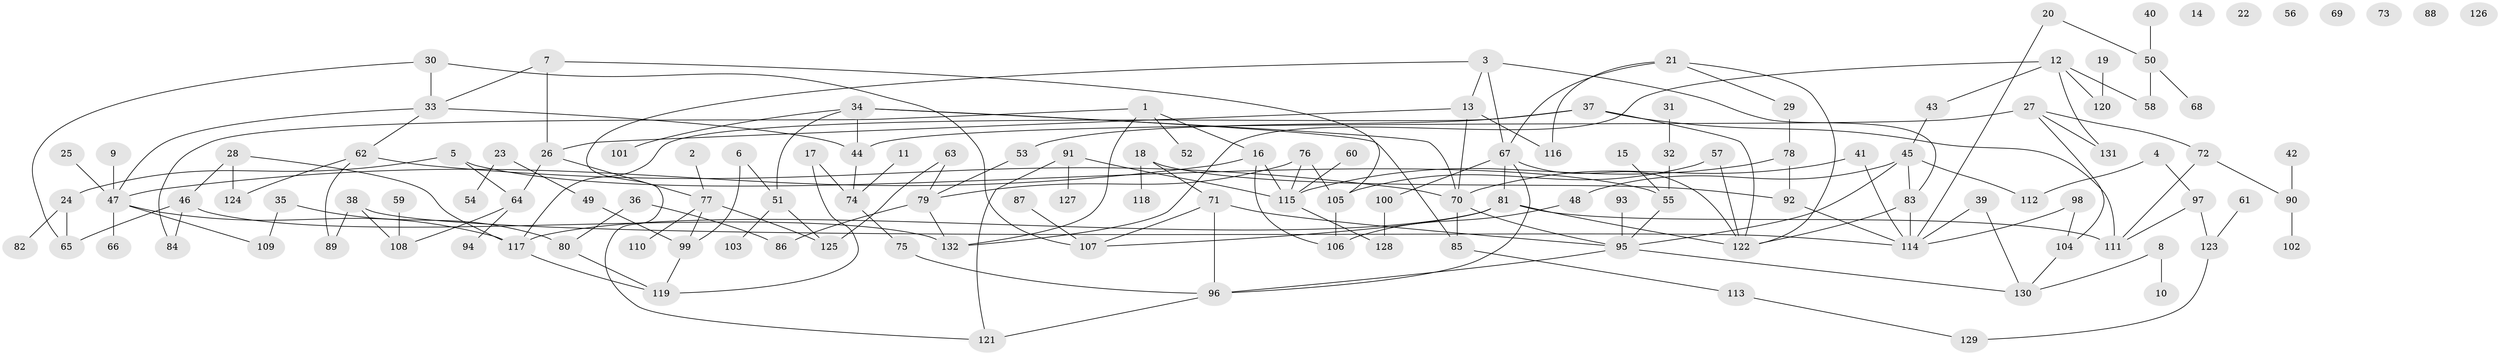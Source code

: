 // coarse degree distribution, {2: 0.2441860465116279, 1: 0.1744186046511628, 4: 0.19767441860465115, 6: 0.08139534883720931, 5: 0.08139534883720931, 3: 0.19767441860465115, 8: 0.011627906976744186, 7: 0.011627906976744186}
// Generated by graph-tools (version 1.1) at 2025/35/03/04/25 23:35:55]
// undirected, 132 vertices, 177 edges
graph export_dot {
  node [color=gray90,style=filled];
  1;
  2;
  3;
  4;
  5;
  6;
  7;
  8;
  9;
  10;
  11;
  12;
  13;
  14;
  15;
  16;
  17;
  18;
  19;
  20;
  21;
  22;
  23;
  24;
  25;
  26;
  27;
  28;
  29;
  30;
  31;
  32;
  33;
  34;
  35;
  36;
  37;
  38;
  39;
  40;
  41;
  42;
  43;
  44;
  45;
  46;
  47;
  48;
  49;
  50;
  51;
  52;
  53;
  54;
  55;
  56;
  57;
  58;
  59;
  60;
  61;
  62;
  63;
  64;
  65;
  66;
  67;
  68;
  69;
  70;
  71;
  72;
  73;
  74;
  75;
  76;
  77;
  78;
  79;
  80;
  81;
  82;
  83;
  84;
  85;
  86;
  87;
  88;
  89;
  90;
  91;
  92;
  93;
  94;
  95;
  96;
  97;
  98;
  99;
  100;
  101;
  102;
  103;
  104;
  105;
  106;
  107;
  108;
  109;
  110;
  111;
  112;
  113;
  114;
  115;
  116;
  117;
  118;
  119;
  120;
  121;
  122;
  123;
  124;
  125;
  126;
  127;
  128;
  129;
  130;
  131;
  132;
  1 -- 16;
  1 -- 52;
  1 -- 84;
  1 -- 132;
  2 -- 77;
  3 -- 13;
  3 -- 67;
  3 -- 83;
  3 -- 121;
  4 -- 97;
  4 -- 112;
  5 -- 24;
  5 -- 55;
  5 -- 64;
  6 -- 51;
  6 -- 99;
  7 -- 26;
  7 -- 33;
  7 -- 105;
  8 -- 10;
  8 -- 130;
  9 -- 47;
  11 -- 74;
  12 -- 43;
  12 -- 58;
  12 -- 120;
  12 -- 131;
  12 -- 132;
  13 -- 26;
  13 -- 70;
  13 -- 116;
  15 -- 55;
  16 -- 47;
  16 -- 106;
  16 -- 115;
  17 -- 74;
  17 -- 119;
  18 -- 71;
  18 -- 92;
  18 -- 118;
  19 -- 120;
  20 -- 50;
  20 -- 114;
  21 -- 29;
  21 -- 67;
  21 -- 116;
  21 -- 122;
  23 -- 49;
  23 -- 54;
  24 -- 65;
  24 -- 82;
  25 -- 47;
  26 -- 64;
  26 -- 77;
  27 -- 44;
  27 -- 72;
  27 -- 104;
  27 -- 131;
  28 -- 46;
  28 -- 117;
  28 -- 124;
  29 -- 78;
  30 -- 33;
  30 -- 65;
  30 -- 107;
  31 -- 32;
  32 -- 55;
  33 -- 44;
  33 -- 47;
  33 -- 62;
  34 -- 44;
  34 -- 51;
  34 -- 70;
  34 -- 85;
  34 -- 101;
  35 -- 80;
  35 -- 109;
  36 -- 80;
  36 -- 86;
  37 -- 53;
  37 -- 111;
  37 -- 117;
  37 -- 122;
  38 -- 89;
  38 -- 108;
  38 -- 114;
  39 -- 114;
  39 -- 130;
  40 -- 50;
  41 -- 70;
  41 -- 114;
  42 -- 90;
  43 -- 45;
  44 -- 74;
  45 -- 48;
  45 -- 83;
  45 -- 95;
  45 -- 112;
  46 -- 65;
  46 -- 84;
  46 -- 132;
  47 -- 66;
  47 -- 109;
  47 -- 117;
  48 -- 106;
  49 -- 99;
  50 -- 58;
  50 -- 68;
  51 -- 103;
  51 -- 125;
  53 -- 79;
  55 -- 95;
  57 -- 105;
  57 -- 122;
  59 -- 108;
  60 -- 115;
  61 -- 123;
  62 -- 70;
  62 -- 89;
  62 -- 124;
  63 -- 79;
  63 -- 125;
  64 -- 94;
  64 -- 108;
  67 -- 81;
  67 -- 96;
  67 -- 100;
  67 -- 122;
  70 -- 85;
  70 -- 95;
  71 -- 95;
  71 -- 96;
  71 -- 107;
  72 -- 90;
  72 -- 111;
  74 -- 75;
  75 -- 96;
  76 -- 79;
  76 -- 105;
  76 -- 115;
  77 -- 99;
  77 -- 110;
  77 -- 125;
  78 -- 92;
  78 -- 115;
  79 -- 86;
  79 -- 132;
  80 -- 119;
  81 -- 107;
  81 -- 111;
  81 -- 117;
  81 -- 122;
  83 -- 114;
  83 -- 122;
  85 -- 113;
  87 -- 107;
  90 -- 102;
  91 -- 115;
  91 -- 121;
  91 -- 127;
  92 -- 114;
  93 -- 95;
  95 -- 96;
  95 -- 130;
  96 -- 121;
  97 -- 111;
  97 -- 123;
  98 -- 104;
  98 -- 114;
  99 -- 119;
  100 -- 128;
  104 -- 130;
  105 -- 106;
  113 -- 129;
  115 -- 128;
  117 -- 119;
  123 -- 129;
}
